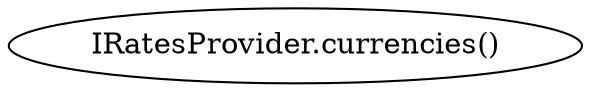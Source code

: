 digraph "" {
	graph [bb="0,0,234.95,36"];
	node [label="\N"];
	"IRatesProvider.currencies()"	 [height=0.5,
		pos="117.47,18",
		width=3.2632];
}
digraph "" {
	graph [bb="0,0,234.95,36"];
	node [label="\N"];
	"IRatesProvider.currencies()"	 [height=0.5,
		pos="117.47,18",
		width=3.2632];
}
digraph "" {
	graph [bb="0,0,234.95,36"];
	node [label="\N"];
	"IRatesProvider.currencies()"	 [height=0.5,
		pos="117.47,18",
		width=3.2632];
}
digraph "" {
	graph [bb="0,0,234.95,36"];
	node [label="\N"];
	"IRatesProvider.currencies()"	 [height=0.5,
		pos="117.47,18",
		width=3.2632];
}
digraph "" {
	graph [bb="0,0,234.95,36"];
	node [label="\N"];
	"IRatesProvider.currencies()"	 [height=0.5,
		pos="117.47,18",
		width=3.2632];
}
